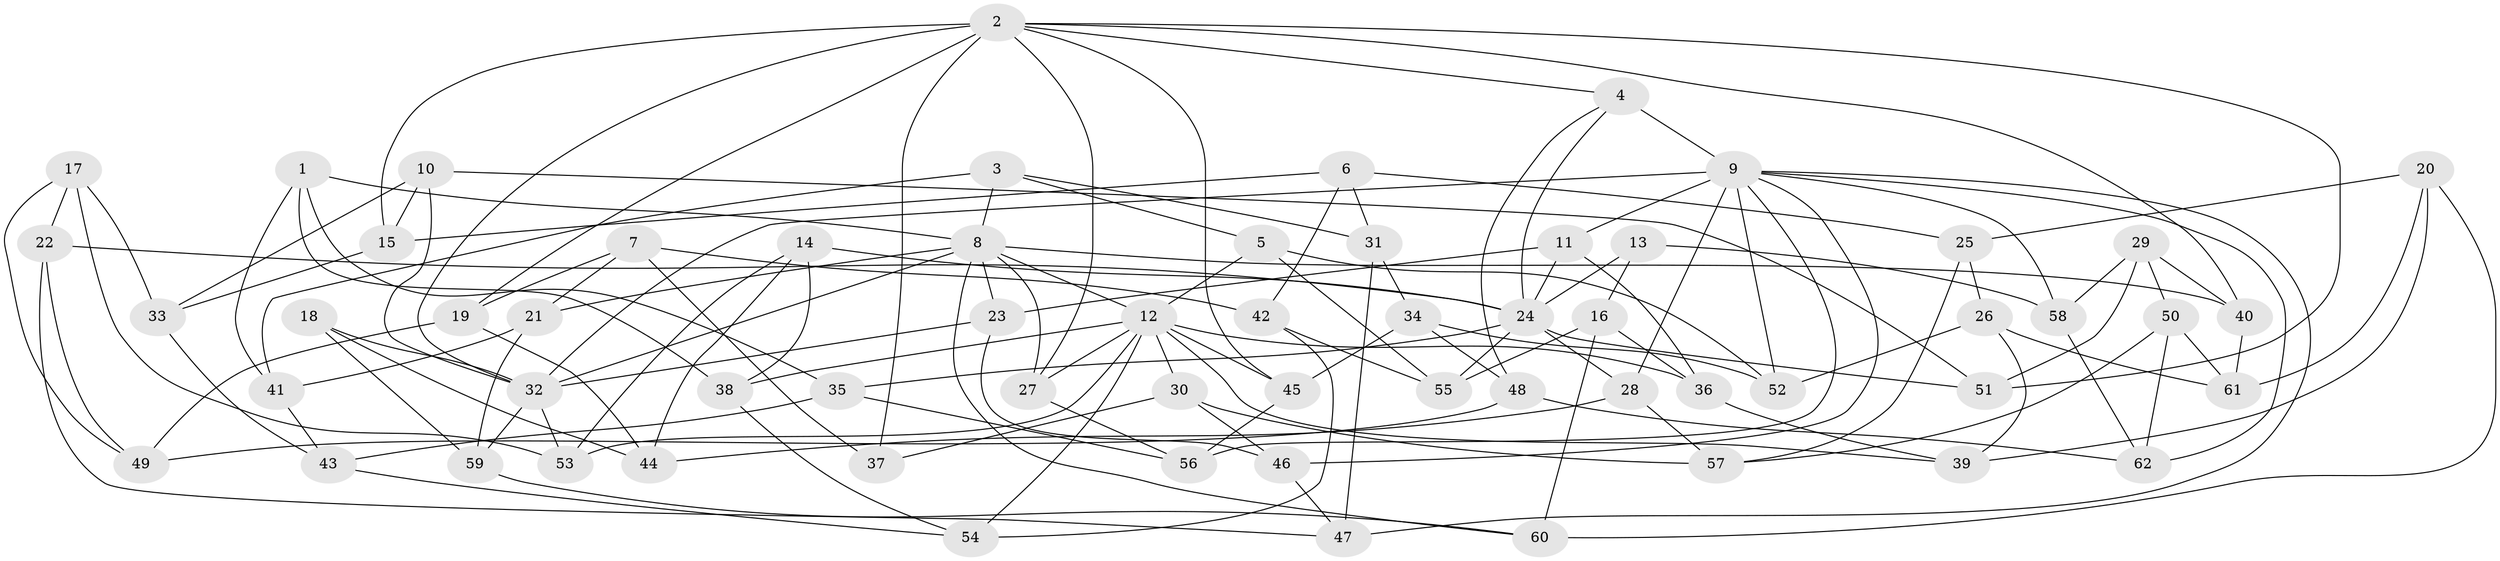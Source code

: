 // original degree distribution, {4: 1.0}
// Generated by graph-tools (version 1.1) at 2025/53/03/04/25 22:53:34]
// undirected, 62 vertices, 138 edges
graph export_dot {
  node [color=gray90,style=filled];
  1;
  2;
  3;
  4;
  5;
  6;
  7;
  8;
  9;
  10;
  11;
  12;
  13;
  14;
  15;
  16;
  17;
  18;
  19;
  20;
  21;
  22;
  23;
  24;
  25;
  26;
  27;
  28;
  29;
  30;
  31;
  32;
  33;
  34;
  35;
  36;
  37;
  38;
  39;
  40;
  41;
  42;
  43;
  44;
  45;
  46;
  47;
  48;
  49;
  50;
  51;
  52;
  53;
  54;
  55;
  56;
  57;
  58;
  59;
  60;
  61;
  62;
  1 -- 8 [weight=1.0];
  1 -- 35 [weight=1.0];
  1 -- 38 [weight=1.0];
  1 -- 41 [weight=1.0];
  2 -- 4 [weight=1.0];
  2 -- 15 [weight=1.0];
  2 -- 19 [weight=1.0];
  2 -- 27 [weight=1.0];
  2 -- 32 [weight=1.0];
  2 -- 37 [weight=2.0];
  2 -- 40 [weight=1.0];
  2 -- 45 [weight=1.0];
  2 -- 51 [weight=1.0];
  3 -- 5 [weight=1.0];
  3 -- 8 [weight=1.0];
  3 -- 31 [weight=1.0];
  3 -- 41 [weight=1.0];
  4 -- 9 [weight=3.0];
  4 -- 24 [weight=1.0];
  4 -- 48 [weight=1.0];
  5 -- 12 [weight=1.0];
  5 -- 52 [weight=1.0];
  5 -- 55 [weight=1.0];
  6 -- 15 [weight=1.0];
  6 -- 25 [weight=1.0];
  6 -- 31 [weight=1.0];
  6 -- 42 [weight=1.0];
  7 -- 19 [weight=1.0];
  7 -- 21 [weight=1.0];
  7 -- 37 [weight=1.0];
  7 -- 42 [weight=1.0];
  8 -- 12 [weight=1.0];
  8 -- 21 [weight=1.0];
  8 -- 23 [weight=1.0];
  8 -- 27 [weight=1.0];
  8 -- 32 [weight=2.0];
  8 -- 40 [weight=1.0];
  8 -- 60 [weight=1.0];
  9 -- 11 [weight=1.0];
  9 -- 28 [weight=1.0];
  9 -- 32 [weight=1.0];
  9 -- 46 [weight=1.0];
  9 -- 47 [weight=1.0];
  9 -- 52 [weight=1.0];
  9 -- 56 [weight=1.0];
  9 -- 58 [weight=1.0];
  9 -- 62 [weight=1.0];
  10 -- 15 [weight=1.0];
  10 -- 32 [weight=1.0];
  10 -- 33 [weight=1.0];
  10 -- 51 [weight=1.0];
  11 -- 23 [weight=1.0];
  11 -- 24 [weight=1.0];
  11 -- 36 [weight=1.0];
  12 -- 27 [weight=1.0];
  12 -- 30 [weight=1.0];
  12 -- 36 [weight=1.0];
  12 -- 38 [weight=1.0];
  12 -- 39 [weight=1.0];
  12 -- 45 [weight=1.0];
  12 -- 53 [weight=1.0];
  12 -- 54 [weight=1.0];
  13 -- 16 [weight=1.0];
  13 -- 24 [weight=2.0];
  13 -- 58 [weight=1.0];
  14 -- 24 [weight=1.0];
  14 -- 38 [weight=1.0];
  14 -- 44 [weight=1.0];
  14 -- 53 [weight=1.0];
  15 -- 33 [weight=1.0];
  16 -- 36 [weight=1.0];
  16 -- 55 [weight=1.0];
  16 -- 60 [weight=1.0];
  17 -- 22 [weight=1.0];
  17 -- 33 [weight=1.0];
  17 -- 49 [weight=1.0];
  17 -- 53 [weight=1.0];
  18 -- 32 [weight=2.0];
  18 -- 44 [weight=1.0];
  18 -- 59 [weight=1.0];
  19 -- 44 [weight=1.0];
  19 -- 49 [weight=1.0];
  20 -- 25 [weight=1.0];
  20 -- 39 [weight=1.0];
  20 -- 60 [weight=1.0];
  20 -- 61 [weight=1.0];
  21 -- 41 [weight=1.0];
  21 -- 59 [weight=1.0];
  22 -- 24 [weight=1.0];
  22 -- 47 [weight=1.0];
  22 -- 49 [weight=1.0];
  23 -- 32 [weight=1.0];
  23 -- 46 [weight=1.0];
  24 -- 28 [weight=1.0];
  24 -- 35 [weight=1.0];
  24 -- 51 [weight=1.0];
  24 -- 55 [weight=1.0];
  25 -- 26 [weight=1.0];
  25 -- 57 [weight=1.0];
  26 -- 39 [weight=1.0];
  26 -- 52 [weight=1.0];
  26 -- 61 [weight=1.0];
  27 -- 56 [weight=1.0];
  28 -- 44 [weight=1.0];
  28 -- 57 [weight=1.0];
  29 -- 40 [weight=1.0];
  29 -- 50 [weight=1.0];
  29 -- 51 [weight=1.0];
  29 -- 58 [weight=1.0];
  30 -- 37 [weight=1.0];
  30 -- 46 [weight=1.0];
  30 -- 57 [weight=1.0];
  31 -- 34 [weight=1.0];
  31 -- 47 [weight=1.0];
  32 -- 53 [weight=1.0];
  32 -- 59 [weight=1.0];
  33 -- 43 [weight=1.0];
  34 -- 45 [weight=1.0];
  34 -- 48 [weight=1.0];
  34 -- 52 [weight=1.0];
  35 -- 43 [weight=1.0];
  35 -- 56 [weight=1.0];
  36 -- 39 [weight=1.0];
  38 -- 54 [weight=1.0];
  40 -- 61 [weight=1.0];
  41 -- 43 [weight=1.0];
  42 -- 54 [weight=1.0];
  42 -- 55 [weight=1.0];
  43 -- 54 [weight=1.0];
  45 -- 56 [weight=1.0];
  46 -- 47 [weight=1.0];
  48 -- 49 [weight=1.0];
  48 -- 62 [weight=1.0];
  50 -- 57 [weight=1.0];
  50 -- 61 [weight=1.0];
  50 -- 62 [weight=1.0];
  58 -- 62 [weight=1.0];
  59 -- 60 [weight=1.0];
}
